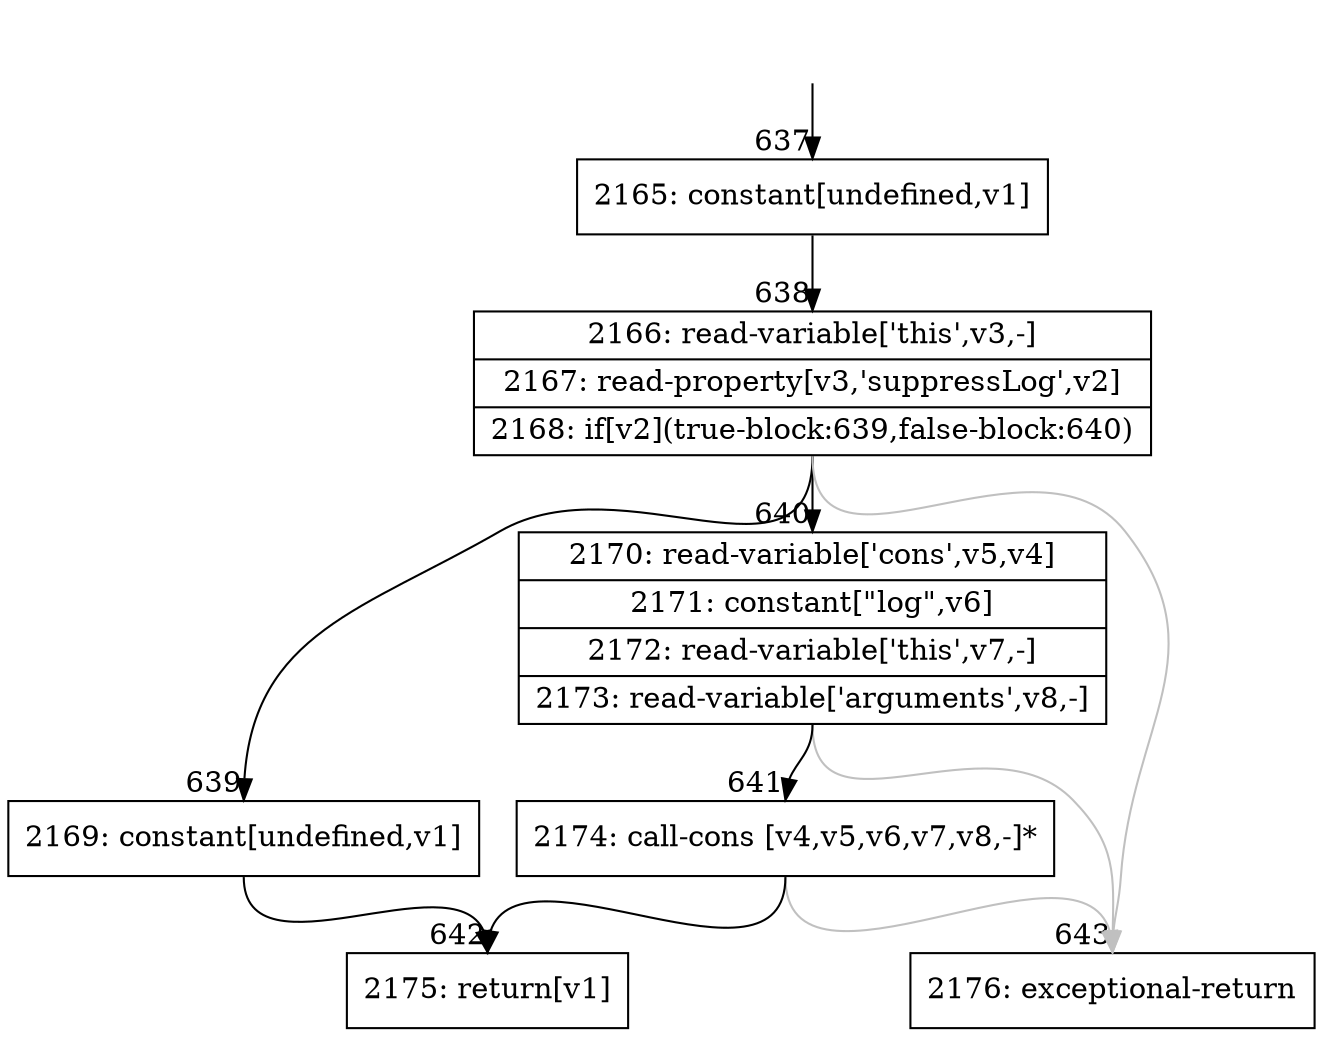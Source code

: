 digraph {
rankdir="TD"
BB_entry41[shape=none,label=""];
BB_entry41 -> BB637 [tailport=s, headport=n, headlabel="    637"]
BB637 [shape=record label="{2165: constant[undefined,v1]}" ] 
BB637 -> BB638 [tailport=s, headport=n, headlabel="      638"]
BB638 [shape=record label="{2166: read-variable['this',v3,-]|2167: read-property[v3,'suppressLog',v2]|2168: if[v2](true-block:639,false-block:640)}" ] 
BB638 -> BB639 [tailport=s, headport=n, headlabel="      639"]
BB638 -> BB640 [tailport=s, headport=n, headlabel="      640"]
BB638 -> BB643 [tailport=s, headport=n, color=gray, headlabel="      643"]
BB639 [shape=record label="{2169: constant[undefined,v1]}" ] 
BB639 -> BB642 [tailport=s, headport=n, headlabel="      642"]
BB640 [shape=record label="{2170: read-variable['cons',v5,v4]|2171: constant[\"log\",v6]|2172: read-variable['this',v7,-]|2173: read-variable['arguments',v8,-]}" ] 
BB640 -> BB641 [tailport=s, headport=n, headlabel="      641"]
BB640 -> BB643 [tailport=s, headport=n, color=gray]
BB641 [shape=record label="{2174: call-cons [v4,v5,v6,v7,v8,-]*}" ] 
BB641 -> BB642 [tailport=s, headport=n]
BB641 -> BB643 [tailport=s, headport=n, color=gray]
BB642 [shape=record label="{2175: return[v1]}" ] 
BB643 [shape=record label="{2176: exceptional-return}" ] 
//#$~ 560
}
